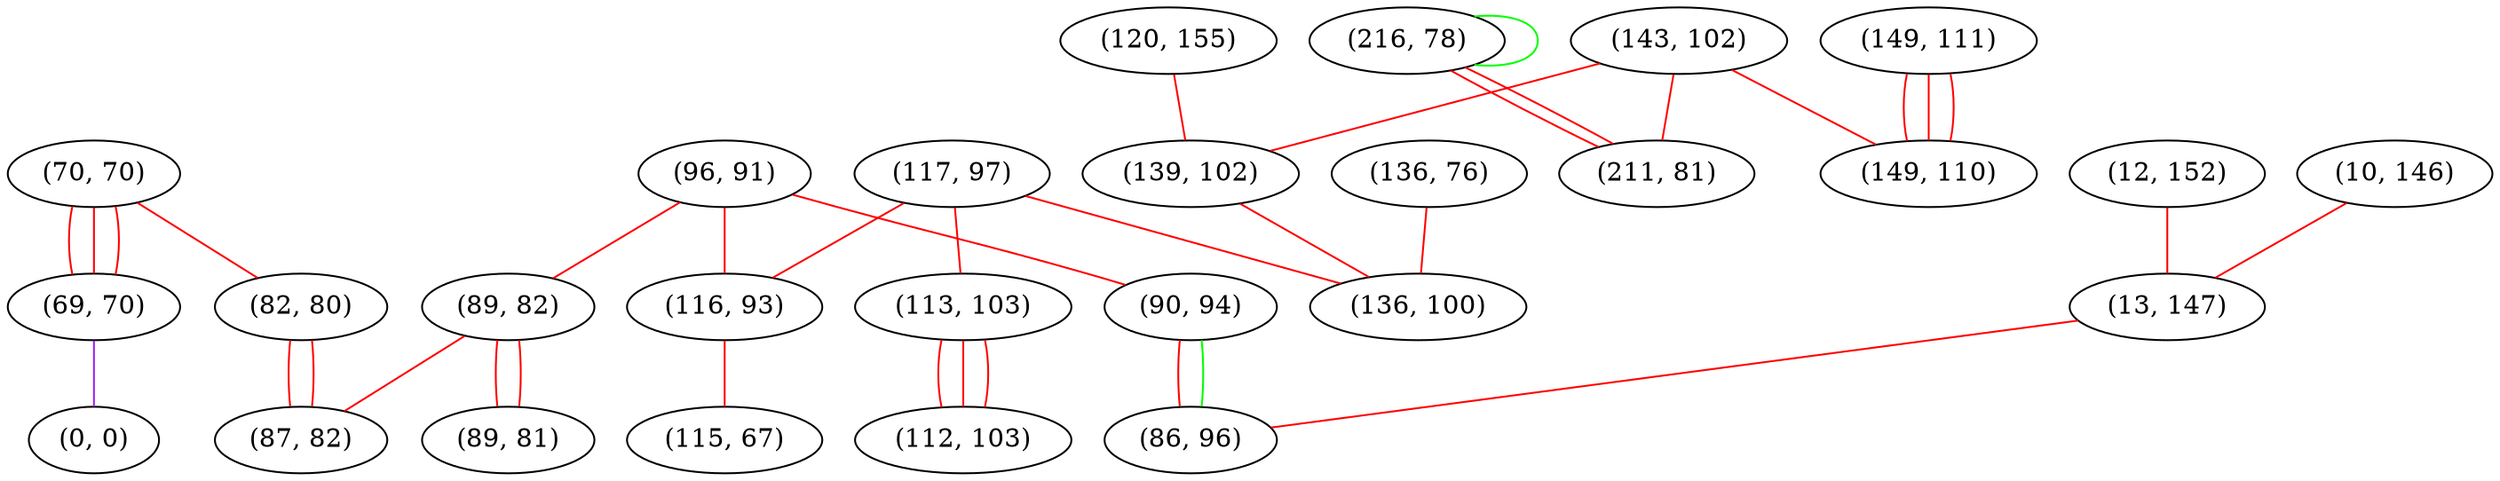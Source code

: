 graph "" {
"(70, 70)";
"(69, 70)";
"(120, 155)";
"(143, 102)";
"(0, 0)";
"(10, 146)";
"(96, 91)";
"(136, 76)";
"(117, 97)";
"(12, 152)";
"(116, 93)";
"(82, 80)";
"(139, 102)";
"(216, 78)";
"(149, 111)";
"(113, 103)";
"(89, 82)";
"(211, 81)";
"(90, 94)";
"(115, 67)";
"(13, 147)";
"(112, 103)";
"(136, 100)";
"(149, 110)";
"(89, 81)";
"(86, 96)";
"(87, 82)";
"(70, 70)" -- "(69, 70)"  [color=red, key=0, weight=1];
"(70, 70)" -- "(69, 70)"  [color=red, key=1, weight=1];
"(70, 70)" -- "(69, 70)"  [color=red, key=2, weight=1];
"(70, 70)" -- "(82, 80)"  [color=red, key=0, weight=1];
"(69, 70)" -- "(0, 0)"  [color=purple, key=0, weight=4];
"(120, 155)" -- "(139, 102)"  [color=red, key=0, weight=1];
"(143, 102)" -- "(149, 110)"  [color=red, key=0, weight=1];
"(143, 102)" -- "(211, 81)"  [color=red, key=0, weight=1];
"(143, 102)" -- "(139, 102)"  [color=red, key=0, weight=1];
"(10, 146)" -- "(13, 147)"  [color=red, key=0, weight=1];
"(96, 91)" -- "(116, 93)"  [color=red, key=0, weight=1];
"(96, 91)" -- "(89, 82)"  [color=red, key=0, weight=1];
"(96, 91)" -- "(90, 94)"  [color=red, key=0, weight=1];
"(136, 76)" -- "(136, 100)"  [color=red, key=0, weight=1];
"(117, 97)" -- "(116, 93)"  [color=red, key=0, weight=1];
"(117, 97)" -- "(136, 100)"  [color=red, key=0, weight=1];
"(117, 97)" -- "(113, 103)"  [color=red, key=0, weight=1];
"(12, 152)" -- "(13, 147)"  [color=red, key=0, weight=1];
"(116, 93)" -- "(115, 67)"  [color=red, key=0, weight=1];
"(82, 80)" -- "(87, 82)"  [color=red, key=0, weight=1];
"(82, 80)" -- "(87, 82)"  [color=red, key=1, weight=1];
"(139, 102)" -- "(136, 100)"  [color=red, key=0, weight=1];
"(216, 78)" -- "(216, 78)"  [color=green, key=0, weight=2];
"(216, 78)" -- "(211, 81)"  [color=red, key=0, weight=1];
"(216, 78)" -- "(211, 81)"  [color=red, key=1, weight=1];
"(149, 111)" -- "(149, 110)"  [color=red, key=0, weight=1];
"(149, 111)" -- "(149, 110)"  [color=red, key=1, weight=1];
"(149, 111)" -- "(149, 110)"  [color=red, key=2, weight=1];
"(113, 103)" -- "(112, 103)"  [color=red, key=0, weight=1];
"(113, 103)" -- "(112, 103)"  [color=red, key=1, weight=1];
"(113, 103)" -- "(112, 103)"  [color=red, key=2, weight=1];
"(89, 82)" -- "(89, 81)"  [color=red, key=0, weight=1];
"(89, 82)" -- "(89, 81)"  [color=red, key=1, weight=1];
"(89, 82)" -- "(87, 82)"  [color=red, key=0, weight=1];
"(90, 94)" -- "(86, 96)"  [color=red, key=0, weight=1];
"(90, 94)" -- "(86, 96)"  [color=green, key=1, weight=2];
"(13, 147)" -- "(86, 96)"  [color=red, key=0, weight=1];
}

